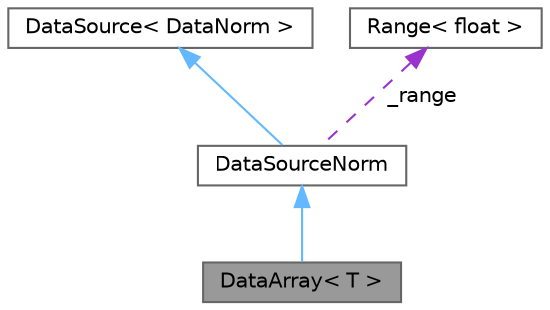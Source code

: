 digraph "DataArray&lt; T &gt;"
{
 // LATEX_PDF_SIZE
  bgcolor="transparent";
  edge [fontname=Helvetica,fontsize=10,labelfontname=Helvetica,labelfontsize=10];
  node [fontname=Helvetica,fontsize=10,shape=box,height=0.2,width=0.4];
  Node1 [label="DataArray\< T \>",height=0.2,width=0.4,color="gray40", fillcolor="grey60", style="filled", fontcolor="black",tooltip="Data source obtained from a C array."];
  Node2 -> Node1 [dir="back",color="steelblue1",style="solid"];
  Node2 [label="DataSourceNorm",height=0.2,width=0.4,color="gray40", fillcolor="white", style="filled",URL="$class_data_source_norm.html",tooltip="Data sources with normalized data points."];
  Node3 -> Node2 [dir="back",color="steelblue1",style="solid"];
  Node3 [label="DataSource\< DataNorm \>",height=0.2,width=0.4,color="gray40", fillcolor="white", style="filled",URL="$class_data_source.html",tooltip=" "];
  Node4 -> Node2 [dir="back",color="darkorchid3",style="dashed",label=" _range" ];
  Node4 [label="Range\< float \>",height=0.2,width=0.4,color="gray40", fillcolor="white", style="filled",URL="$class_range.html",tooltip=" "];
}
